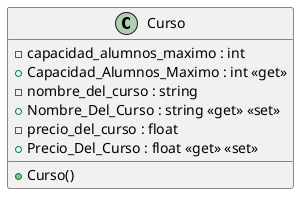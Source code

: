 @startuml
class Curso {
    - capacidad_alumnos_maximo : int
    + Capacidad_Alumnos_Maximo : int <<get>>
    - nombre_del_curso : string
    + Nombre_Del_Curso : string <<get>> <<set>>
    - precio_del_curso : float
    + Precio_Del_Curso : float <<get>> <<set>>
    + Curso()
}
@enduml
